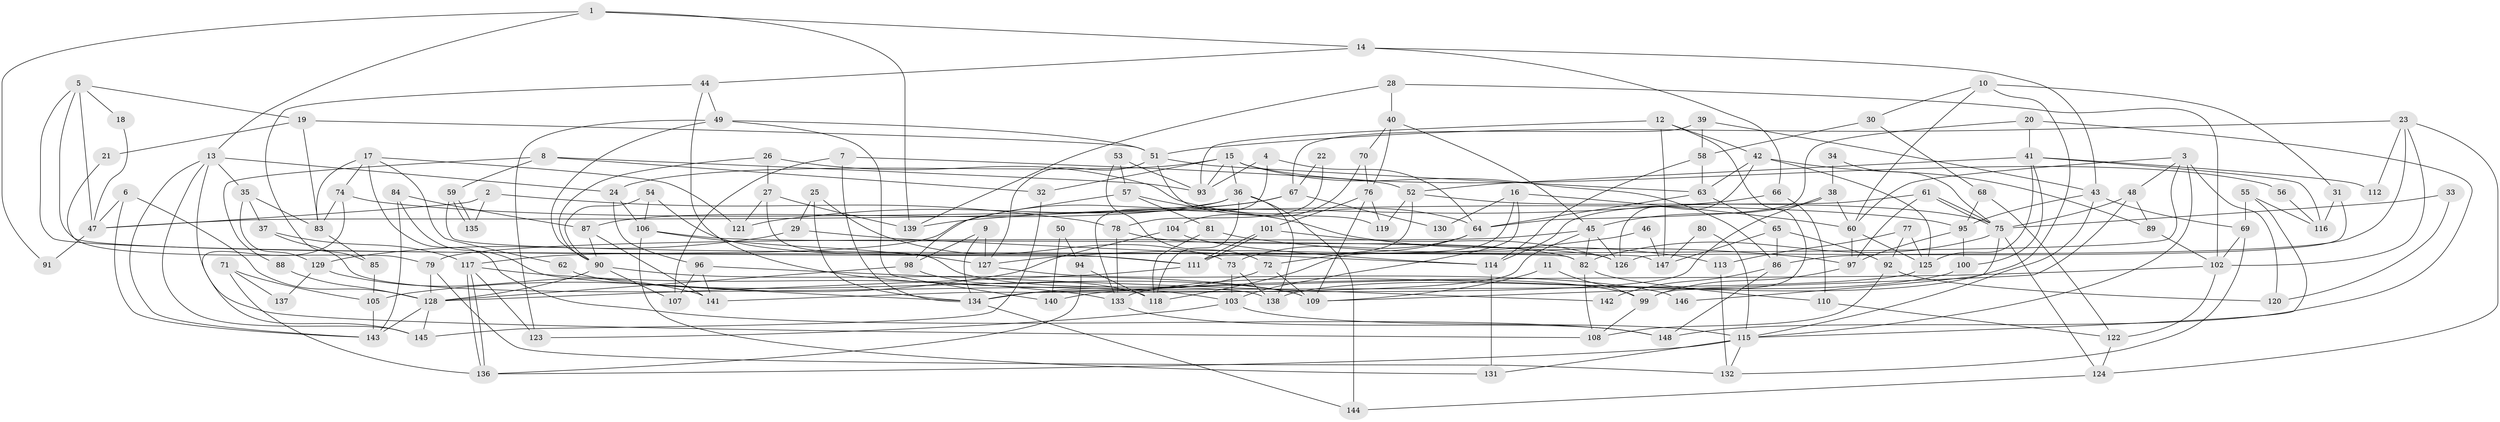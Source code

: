// Generated by graph-tools (version 1.1) at 2025/15/03/09/25 04:15:16]
// undirected, 148 vertices, 296 edges
graph export_dot {
graph [start="1"]
  node [color=gray90,style=filled];
  1;
  2;
  3;
  4;
  5;
  6;
  7;
  8;
  9;
  10;
  11;
  12;
  13;
  14;
  15;
  16;
  17;
  18;
  19;
  20;
  21;
  22;
  23;
  24;
  25;
  26;
  27;
  28;
  29;
  30;
  31;
  32;
  33;
  34;
  35;
  36;
  37;
  38;
  39;
  40;
  41;
  42;
  43;
  44;
  45;
  46;
  47;
  48;
  49;
  50;
  51;
  52;
  53;
  54;
  55;
  56;
  57;
  58;
  59;
  60;
  61;
  62;
  63;
  64;
  65;
  66;
  67;
  68;
  69;
  70;
  71;
  72;
  73;
  74;
  75;
  76;
  77;
  78;
  79;
  80;
  81;
  82;
  83;
  84;
  85;
  86;
  87;
  88;
  89;
  90;
  91;
  92;
  93;
  94;
  95;
  96;
  97;
  98;
  99;
  100;
  101;
  102;
  103;
  104;
  105;
  106;
  107;
  108;
  109;
  110;
  111;
  112;
  113;
  114;
  115;
  116;
  117;
  118;
  119;
  120;
  121;
  122;
  123;
  124;
  125;
  126;
  127;
  128;
  129;
  130;
  131;
  132;
  133;
  134;
  135;
  136;
  137;
  138;
  139;
  140;
  141;
  142;
  143;
  144;
  145;
  146;
  147;
  148;
  1 -- 13;
  1 -- 14;
  1 -- 91;
  1 -- 139;
  2 -- 78;
  2 -- 47;
  2 -- 135;
  3 -- 48;
  3 -- 60;
  3 -- 111;
  3 -- 115;
  3 -- 120;
  4 -- 93;
  4 -- 64;
  4 -- 133;
  5 -- 111;
  5 -- 47;
  5 -- 18;
  5 -- 19;
  5 -- 147;
  6 -- 143;
  6 -- 128;
  6 -- 47;
  7 -- 52;
  7 -- 134;
  7 -- 107;
  8 -- 59;
  8 -- 93;
  8 -- 32;
  8 -- 88;
  9 -- 127;
  9 -- 134;
  9 -- 98;
  10 -- 60;
  10 -- 138;
  10 -- 30;
  10 -- 31;
  11 -- 99;
  11 -- 109;
  12 -- 147;
  12 -- 42;
  12 -- 93;
  12 -- 99;
  13 -- 145;
  13 -- 143;
  13 -- 24;
  13 -- 35;
  13 -- 108;
  14 -- 44;
  14 -- 66;
  14 -- 43;
  15 -- 93;
  15 -- 36;
  15 -- 24;
  15 -- 32;
  15 -- 56;
  15 -- 86;
  16 -- 103;
  16 -- 118;
  16 -- 60;
  16 -- 130;
  17 -- 83;
  17 -- 148;
  17 -- 62;
  17 -- 74;
  17 -- 121;
  18 -- 47;
  19 -- 83;
  19 -- 21;
  19 -- 51;
  20 -- 148;
  20 -- 41;
  20 -- 64;
  21 -- 79;
  22 -- 78;
  22 -- 67;
  23 -- 102;
  23 -- 51;
  23 -- 86;
  23 -- 112;
  23 -- 124;
  24 -- 96;
  24 -- 106;
  25 -- 134;
  25 -- 29;
  25 -- 73;
  26 -- 90;
  26 -- 64;
  26 -- 27;
  27 -- 121;
  27 -- 99;
  27 -- 139;
  28 -- 102;
  28 -- 139;
  28 -- 40;
  29 -- 129;
  29 -- 114;
  30 -- 58;
  30 -- 68;
  31 -- 126;
  31 -- 116;
  32 -- 145;
  33 -- 75;
  33 -- 120;
  34 -- 38;
  34 -- 75;
  35 -- 37;
  35 -- 83;
  35 -- 129;
  36 -- 87;
  36 -- 118;
  36 -- 47;
  36 -- 138;
  36 -- 144;
  37 -- 117;
  37 -- 138;
  38 -- 60;
  38 -- 45;
  38 -- 134;
  39 -- 58;
  39 -- 43;
  39 -- 67;
  40 -- 45;
  40 -- 70;
  40 -- 76;
  41 -- 116;
  41 -- 52;
  41 -- 100;
  41 -- 112;
  41 -- 125;
  42 -- 125;
  42 -- 63;
  42 -- 89;
  42 -- 126;
  43 -- 115;
  43 -- 69;
  43 -- 95;
  44 -- 103;
  44 -- 49;
  44 -- 85;
  45 -- 141;
  45 -- 82;
  45 -- 79;
  45 -- 126;
  46 -- 127;
  46 -- 147;
  47 -- 91;
  48 -- 75;
  48 -- 109;
  48 -- 89;
  49 -- 90;
  49 -- 51;
  49 -- 123;
  49 -- 140;
  50 -- 94;
  50 -- 140;
  51 -- 119;
  51 -- 63;
  51 -- 127;
  52 -- 111;
  52 -- 75;
  52 -- 119;
  53 -- 57;
  53 -- 72;
  53 -- 93;
  54 -- 111;
  54 -- 106;
  54 -- 90;
  55 -- 69;
  55 -- 115;
  55 -- 116;
  56 -- 116;
  57 -- 98;
  57 -- 113;
  57 -- 81;
  58 -- 63;
  58 -- 114;
  59 -- 82;
  59 -- 135;
  59 -- 135;
  60 -- 125;
  60 -- 97;
  61 -- 75;
  61 -- 75;
  61 -- 97;
  61 -- 114;
  62 -- 109;
  63 -- 64;
  63 -- 65;
  64 -- 73;
  64 -- 72;
  65 -- 86;
  65 -- 92;
  65 -- 147;
  66 -- 110;
  66 -- 139;
  67 -- 117;
  67 -- 121;
  67 -- 130;
  68 -- 95;
  68 -- 122;
  69 -- 102;
  69 -- 132;
  70 -- 76;
  70 -- 104;
  71 -- 136;
  71 -- 105;
  71 -- 137;
  72 -- 109;
  72 -- 134;
  73 -- 103;
  73 -- 138;
  74 -- 95;
  74 -- 83;
  74 -- 145;
  75 -- 124;
  75 -- 82;
  75 -- 146;
  76 -- 101;
  76 -- 109;
  76 -- 119;
  77 -- 92;
  77 -- 125;
  77 -- 113;
  78 -- 133;
  78 -- 82;
  79 -- 128;
  79 -- 132;
  80 -- 147;
  80 -- 115;
  81 -- 97;
  81 -- 118;
  82 -- 108;
  82 -- 110;
  83 -- 85;
  84 -- 134;
  84 -- 143;
  84 -- 87;
  85 -- 105;
  86 -- 142;
  86 -- 148;
  87 -- 90;
  87 -- 141;
  88 -- 128;
  89 -- 102;
  90 -- 128;
  90 -- 107;
  90 -- 109;
  92 -- 108;
  92 -- 120;
  94 -- 118;
  94 -- 136;
  95 -- 97;
  95 -- 100;
  96 -- 107;
  96 -- 141;
  96 -- 142;
  97 -- 99;
  98 -- 128;
  98 -- 118;
  99 -- 108;
  100 -- 133;
  101 -- 111;
  101 -- 111;
  101 -- 126;
  102 -- 122;
  102 -- 140;
  103 -- 123;
  103 -- 115;
  104 -- 114;
  104 -- 105;
  105 -- 143;
  106 -- 126;
  106 -- 127;
  106 -- 131;
  110 -- 122;
  111 -- 128;
  113 -- 132;
  114 -- 131;
  115 -- 132;
  115 -- 131;
  115 -- 136;
  117 -- 136;
  117 -- 136;
  117 -- 133;
  117 -- 123;
  122 -- 124;
  124 -- 144;
  125 -- 134;
  127 -- 146;
  128 -- 145;
  128 -- 143;
  129 -- 141;
  129 -- 137;
  133 -- 148;
  134 -- 144;
}
